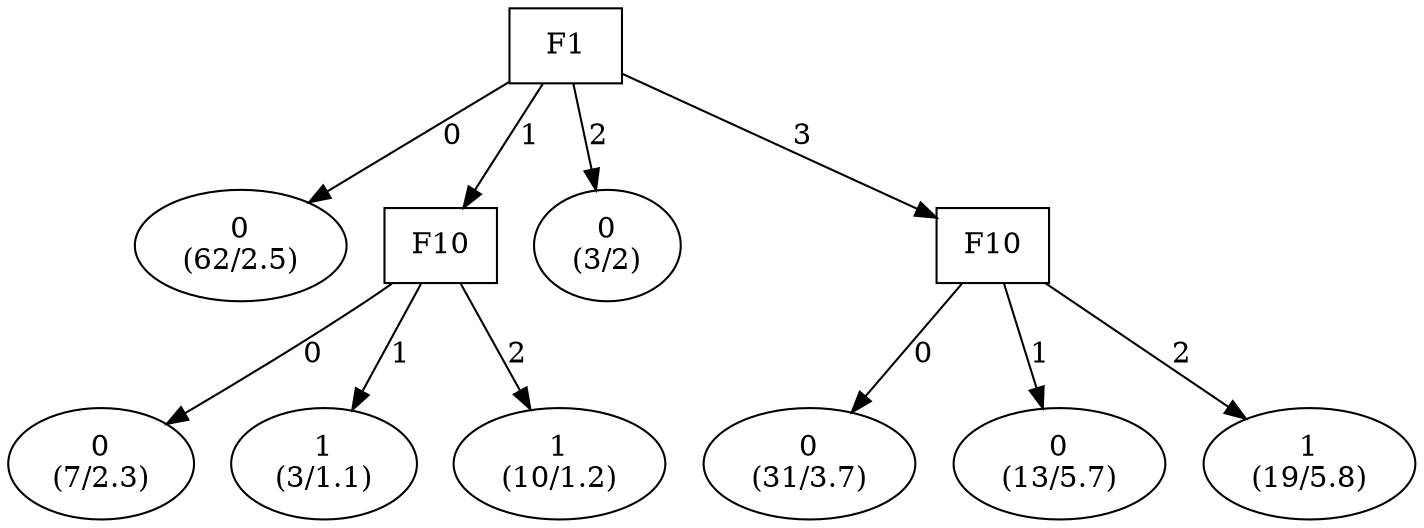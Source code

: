 digraph YaDT {
n0 [ shape=box, label="F1\n"]
n0 -> n1 [label="0"]
n1 [ shape=ellipse, label="0\n(62/2.5)"]
n0 -> n2 [label="1"]
n2 [ shape=box, label="F10\n"]
n2 -> n3 [label="0"]
n3 [ shape=ellipse, label="0\n(7/2.3)"]
n2 -> n4 [label="1"]
n4 [ shape=ellipse, label="1\n(3/1.1)"]
n2 -> n5 [label="2"]
n5 [ shape=ellipse, label="1\n(10/1.2)"]
n0 -> n7 [label="2"]
n7 [ shape=ellipse, label="0\n(3/2)"]
n0 -> n8 [label="3"]
n8 [ shape=box, label="F10\n"]
n8 -> n9 [label="0"]
n9 [ shape=ellipse, label="0\n(31/3.7)"]
n8 -> n10 [label="1"]
n10 [ shape=ellipse, label="0\n(13/5.7)"]
n8 -> n11 [label="2"]
n11 [ shape=ellipse, label="1\n(19/5.8)"]
}
